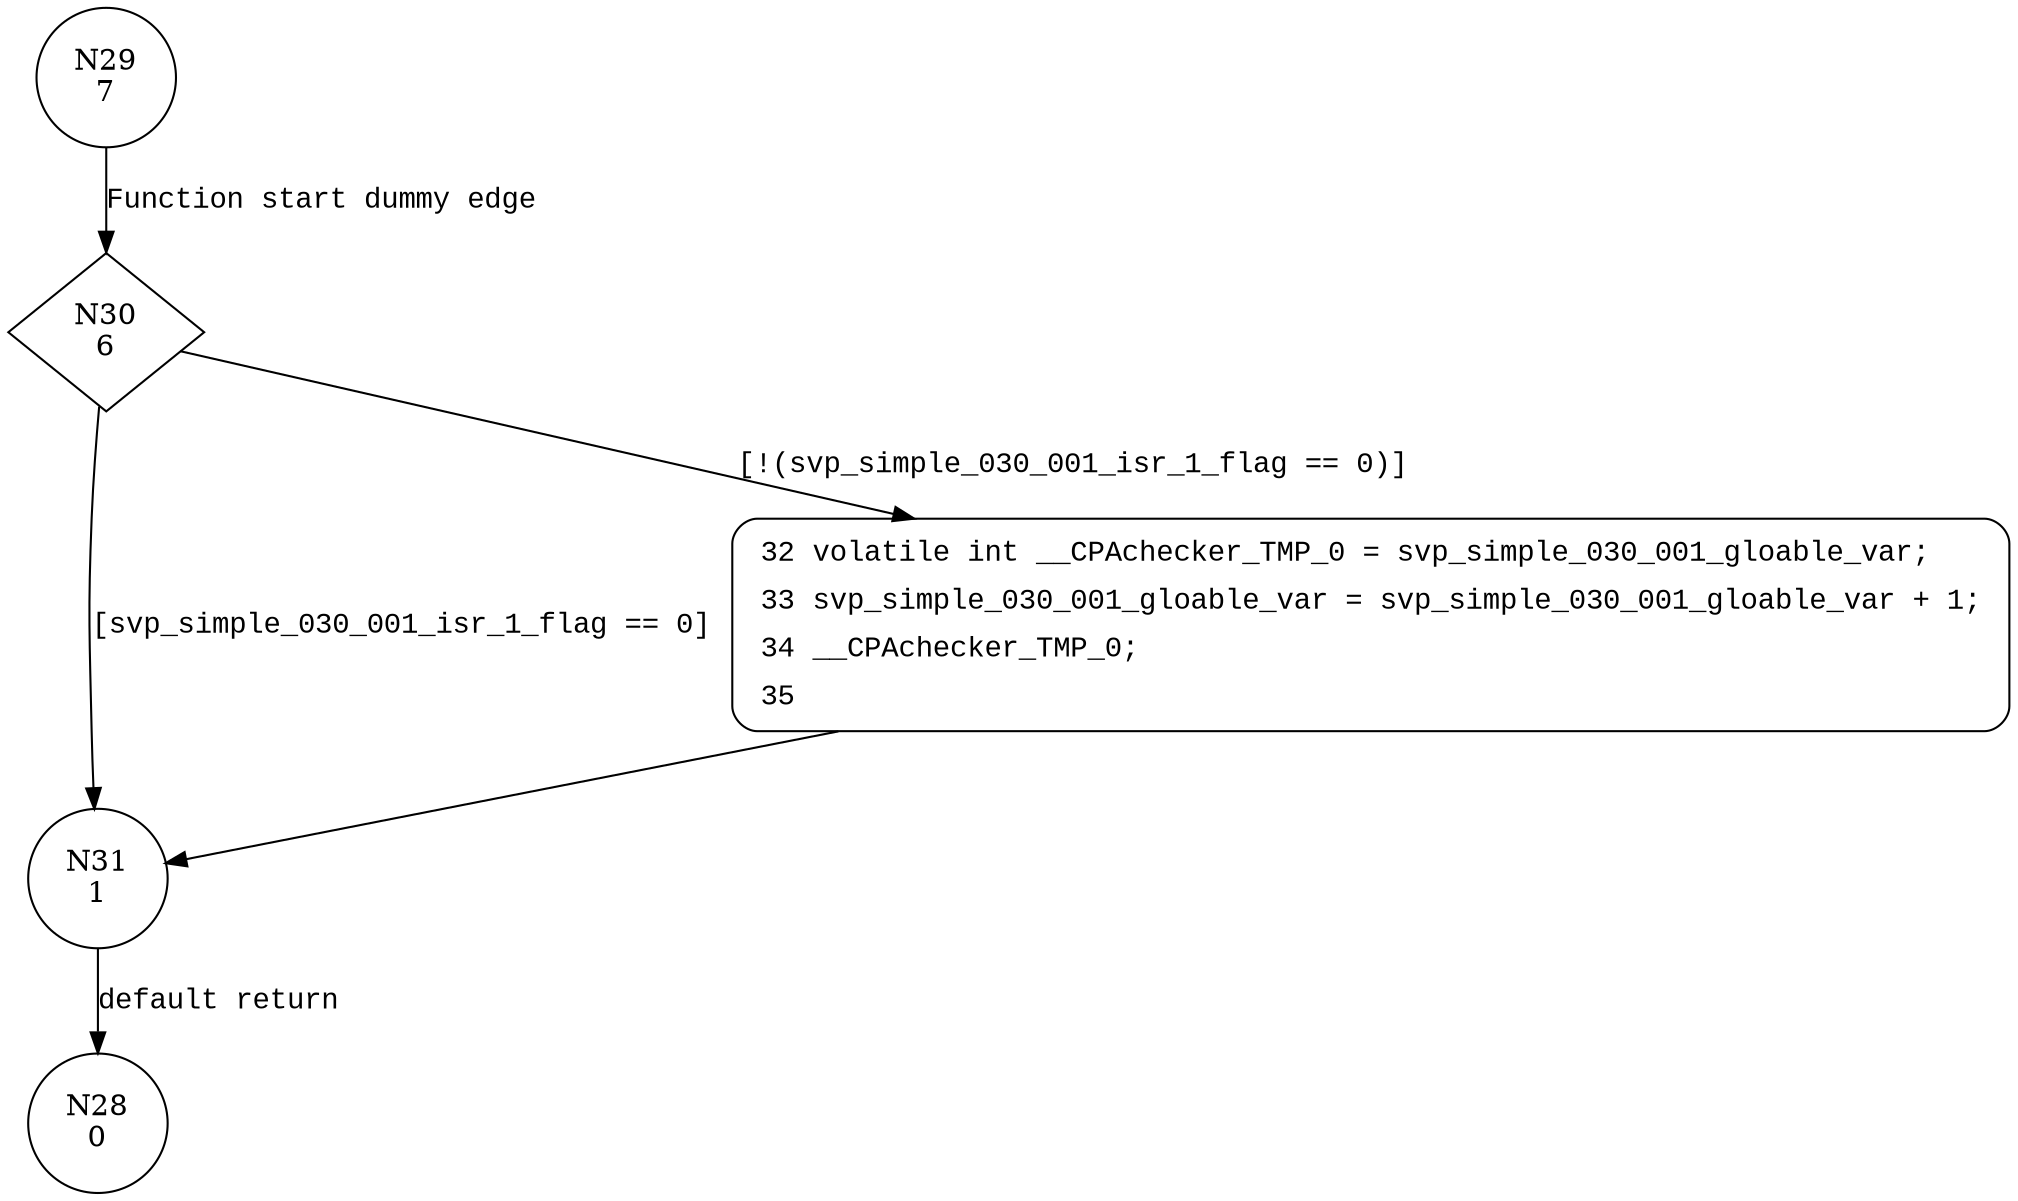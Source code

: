 digraph svp_simple_001_001_isr_2 {
29 [shape="circle" label="N29\n7"]
30 [shape="diamond" label="N30\n6"]
31 [shape="circle" label="N31\n1"]
32 [shape="circle" label="N32\n5"]
28 [shape="circle" label="N28\n0"]
32 [style="filled,bold" penwidth="1" fillcolor="white" fontname="Courier New" shape="Mrecord" label=<<table border="0" cellborder="0" cellpadding="3" bgcolor="white"><tr><td align="right">32</td><td align="left">volatile int __CPAchecker_TMP_0 = svp_simple_030_001_gloable_var;</td></tr><tr><td align="right">33</td><td align="left">svp_simple_030_001_gloable_var = svp_simple_030_001_gloable_var + 1;</td></tr><tr><td align="right">34</td><td align="left">__CPAchecker_TMP_0;</td></tr><tr><td align="right">35</td><td align="left"></td></tr></table>>]
32 -> 31[label=""]
29 -> 30 [label="Function start dummy edge" fontname="Courier New"]
30 -> 31 [label="[svp_simple_030_001_isr_1_flag == 0]" fontname="Courier New"]
30 -> 32 [label="[!(svp_simple_030_001_isr_1_flag == 0)]" fontname="Courier New"]
31 -> 28 [label="default return" fontname="Courier New"]
}
